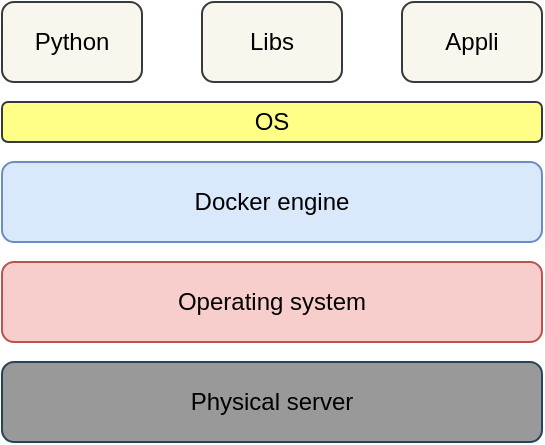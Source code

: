 <mxfile version="20.5.2" type="github">
  <diagram id="uJy5qZhOKvwUul6i01XD" name="Page-1">
    <mxGraphModel dx="1422" dy="762" grid="1" gridSize="10" guides="1" tooltips="1" connect="1" arrows="1" fold="1" page="1" pageScale="1" pageWidth="827" pageHeight="1169" math="0" shadow="0">
      <root>
        <mxCell id="0" />
        <mxCell id="1" parent="0" />
        <mxCell id="jYrwiuFwdq36rOl1rRRB-1" value="Operating system" style="rounded=1;whiteSpace=wrap;html=1;fillColor=#f8cecc;strokeColor=#b85450;" vertex="1" parent="1">
          <mxGeometry x="220" y="400" width="270" height="40" as="geometry" />
        </mxCell>
        <mxCell id="jYrwiuFwdq36rOl1rRRB-2" value="Docker engine" style="rounded=1;whiteSpace=wrap;html=1;fillColor=#dae8fc;strokeColor=#6c8ebf;" vertex="1" parent="1">
          <mxGeometry x="220" y="350" width="270" height="40" as="geometry" />
        </mxCell>
        <mxCell id="jYrwiuFwdq36rOl1rRRB-3" value="Physical server" style="rounded=1;whiteSpace=wrap;html=1;fillColor=#999999;strokeColor=#23445d;" vertex="1" parent="1">
          <mxGeometry x="220" y="450" width="270" height="40" as="geometry" />
        </mxCell>
        <mxCell id="jYrwiuFwdq36rOl1rRRB-4" value="" style="shape=image;verticalLabelPosition=bottom;labelBackgroundColor=default;verticalAlign=top;aspect=fixed;imageAspect=0;image=https://1000logos.net/wp-content/uploads/2017/06/Ubuntu-Logo-2004.jpg;" vertex="1" parent="1">
          <mxGeometry x="250" y="405.86" width="50" height="28.27" as="geometry" />
        </mxCell>
        <mxCell id="jYrwiuFwdq36rOl1rRRB-5" value="" style="shape=image;verticalLabelPosition=bottom;labelBackgroundColor=default;verticalAlign=top;aspect=fixed;imageAspect=0;image=https://logos-world.net/wp-content/uploads/2021/02/Docker-Symbol.png;" vertex="1" parent="1">
          <mxGeometry x="250" y="353" width="60" height="33.81" as="geometry" />
        </mxCell>
        <mxCell id="jYrwiuFwdq36rOl1rRRB-6" value="OS" style="rounded=1;whiteSpace=wrap;html=1;fillColor=#ffff88;strokeColor=#36393d;" vertex="1" parent="1">
          <mxGeometry x="220" y="320" width="270" height="20" as="geometry" />
        </mxCell>
        <mxCell id="jYrwiuFwdq36rOl1rRRB-7" value="Python" style="rounded=1;whiteSpace=wrap;html=1;fillColor=#f9f7ed;strokeColor=#36393d;" vertex="1" parent="1">
          <mxGeometry x="220" y="270" width="70" height="40" as="geometry" />
        </mxCell>
        <mxCell id="jYrwiuFwdq36rOl1rRRB-8" value="Libs" style="rounded=1;whiteSpace=wrap;html=1;fillColor=#f9f7ed;strokeColor=#36393d;" vertex="1" parent="1">
          <mxGeometry x="320" y="270" width="70" height="40" as="geometry" />
        </mxCell>
        <mxCell id="jYrwiuFwdq36rOl1rRRB-9" value="Appli" style="rounded=1;whiteSpace=wrap;html=1;fillColor=#f9f7ed;strokeColor=#36393d;" vertex="1" parent="1">
          <mxGeometry x="420" y="270" width="70" height="40" as="geometry" />
        </mxCell>
      </root>
    </mxGraphModel>
  </diagram>
</mxfile>
